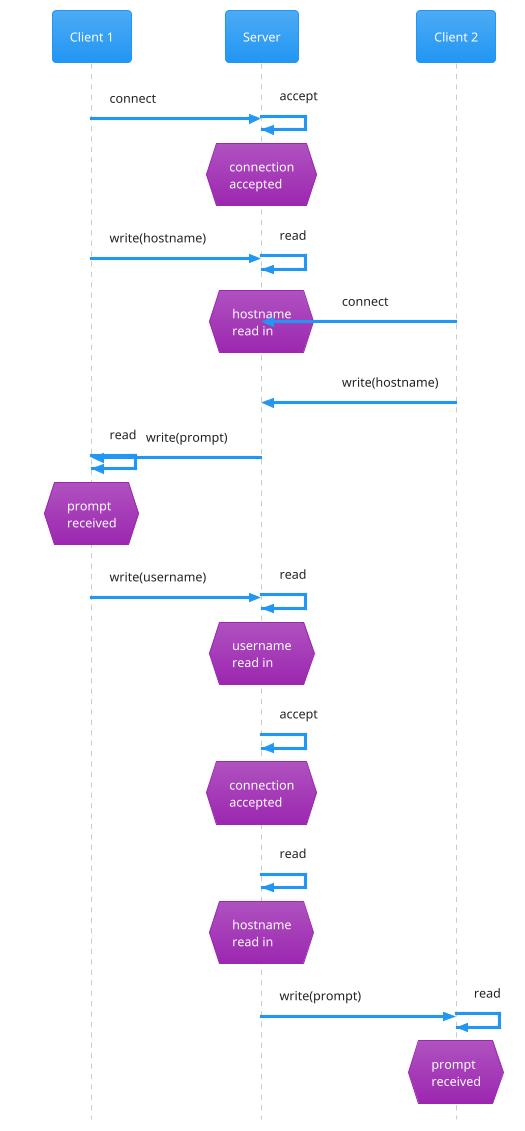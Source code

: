 @startuml
!pragma teoz true
!theme materia
skinparam style strictuml
participant "Client 1" as Client1
participant Server
participant "Client 2" as Client2

Client1     ->      Server  : connect
& Server    ->      Server  : accept
hnote over Server           : connection\naccepted

Client1     ->      Server  : write(hostname)
& Server    ->      Server  : read
hnote over Server           : hostname\nread in

& Client2   ->      Server  : \t\tconnect
Client2     ->      Server  :\t\twrite(hostname)

Client1     ->      Client1 : read
& Client1   <-      Server  : \twrite(prompt)
hnote over Client1          : prompt\nreceived

Client1     ->      Server  : write(username)
& Server    ->      Server  : read
hnote over Server           : username\nread in

Server      ->      Server  : accept
hnote over Server           : connection\naccepted

Server    ->      Server  : read
hnote over Server           : hostname\nread in

Client2     ->      Client2 : read
& Client2   <-      Server  : write(prompt)
hnote over Client2          : prompt\nreceived

@enduml
